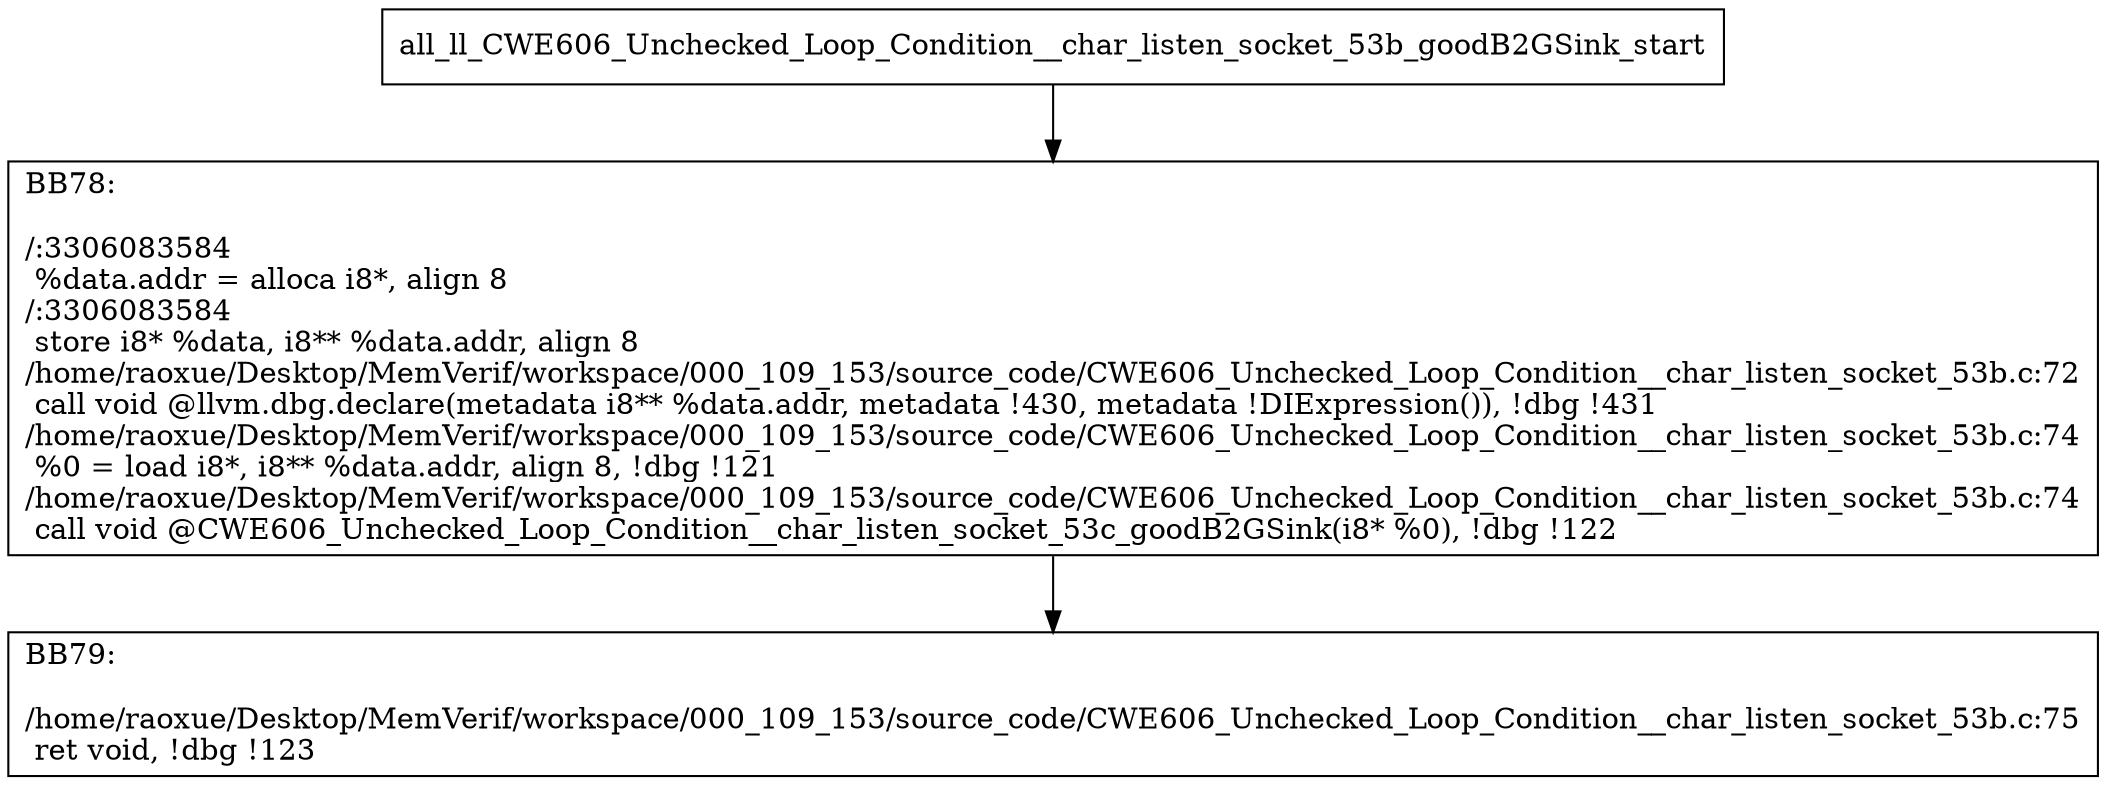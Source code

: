 digraph "CFG for'all_ll_CWE606_Unchecked_Loop_Condition__char_listen_socket_53b_goodB2GSink' function" {
	BBall_ll_CWE606_Unchecked_Loop_Condition__char_listen_socket_53b_goodB2GSink_start[shape=record,label="{all_ll_CWE606_Unchecked_Loop_Condition__char_listen_socket_53b_goodB2GSink_start}"];
	BBall_ll_CWE606_Unchecked_Loop_Condition__char_listen_socket_53b_goodB2GSink_start-> all_ll_CWE606_Unchecked_Loop_Condition__char_listen_socket_53b_goodB2GSinkBB78;
	all_ll_CWE606_Unchecked_Loop_Condition__char_listen_socket_53b_goodB2GSinkBB78 [shape=record, label="{BB78:\l\l/:3306083584\l
  %data.addr = alloca i8*, align 8\l
/:3306083584\l
  store i8* %data, i8** %data.addr, align 8\l
/home/raoxue/Desktop/MemVerif/workspace/000_109_153/source_code/CWE606_Unchecked_Loop_Condition__char_listen_socket_53b.c:72\l
  call void @llvm.dbg.declare(metadata i8** %data.addr, metadata !430, metadata !DIExpression()), !dbg !431\l
/home/raoxue/Desktop/MemVerif/workspace/000_109_153/source_code/CWE606_Unchecked_Loop_Condition__char_listen_socket_53b.c:74\l
  %0 = load i8*, i8** %data.addr, align 8, !dbg !121\l
/home/raoxue/Desktop/MemVerif/workspace/000_109_153/source_code/CWE606_Unchecked_Loop_Condition__char_listen_socket_53b.c:74\l
  call void @CWE606_Unchecked_Loop_Condition__char_listen_socket_53c_goodB2GSink(i8* %0), !dbg !122\l
}"];
	all_ll_CWE606_Unchecked_Loop_Condition__char_listen_socket_53b_goodB2GSinkBB78-> all_ll_CWE606_Unchecked_Loop_Condition__char_listen_socket_53b_goodB2GSinkBB79;
	all_ll_CWE606_Unchecked_Loop_Condition__char_listen_socket_53b_goodB2GSinkBB79 [shape=record, label="{BB79:\l\l/home/raoxue/Desktop/MemVerif/workspace/000_109_153/source_code/CWE606_Unchecked_Loop_Condition__char_listen_socket_53b.c:75\l
  ret void, !dbg !123\l
}"];
}
